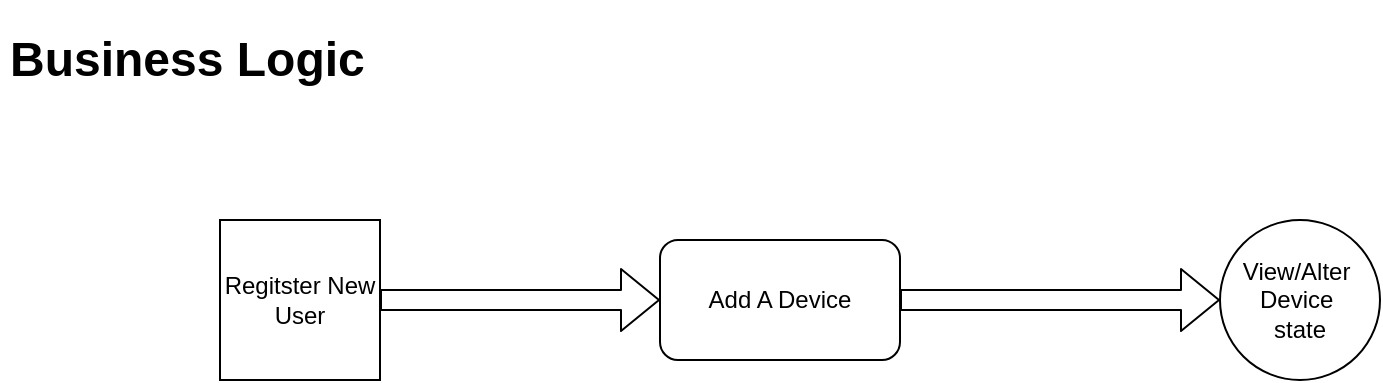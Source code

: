 <mxfile>
    <diagram id="7TB23fE43qqg69UrIZ5W" name="Page-1">
        <mxGraphModel dx="1066" dy="474" grid="1" gridSize="10" guides="1" tooltips="1" connect="1" arrows="1" fold="1" page="1" pageScale="1" pageWidth="850" pageHeight="1100" math="0" shadow="0">
            <root>
                <mxCell id="0"/>
                <mxCell id="1" parent="0"/>
                <mxCell id="2" value="&lt;h1&gt;&lt;span&gt;Business Logic&lt;/span&gt;&lt;/h1&gt;&lt;div&gt;&lt;span&gt;&lt;br&gt;&lt;/span&gt;&lt;/div&gt;" style="text;html=1;strokeColor=none;fillColor=none;spacing=5;spacingTop=-20;whiteSpace=wrap;overflow=hidden;rounded=0;" parent="1" vertex="1">
                    <mxGeometry x="10" y="10" width="190" height="70" as="geometry"/>
                </mxCell>
                <mxCell id="10" value="Regitster New User" style="whiteSpace=wrap;html=1;aspect=fixed;" parent="1" vertex="1">
                    <mxGeometry x="120" y="110" width="80" height="80" as="geometry"/>
                </mxCell>
                <mxCell id="11" value="Add A Device" style="rounded=1;whiteSpace=wrap;html=1;" parent="1" vertex="1">
                    <mxGeometry x="340" y="120" width="120" height="60" as="geometry"/>
                </mxCell>
                <mxCell id="12" value="View/Alter&amp;nbsp;&lt;br&gt;Device&amp;nbsp;&lt;br&gt;state" style="ellipse;whiteSpace=wrap;html=1;aspect=fixed;" parent="1" vertex="1">
                    <mxGeometry x="620" y="110" width="80" height="80" as="geometry"/>
                </mxCell>
                <mxCell id="14" value="" style="shape=flexArrow;endArrow=classic;html=1;entryX=0;entryY=0.5;entryDx=0;entryDy=0;" parent="1" source="10" target="11" edge="1">
                    <mxGeometry width="50" height="50" relative="1" as="geometry">
                        <mxPoint x="240" y="170" as="sourcePoint"/>
                        <mxPoint x="290" y="120" as="targetPoint"/>
                    </mxGeometry>
                </mxCell>
                <mxCell id="15" value="" style="shape=flexArrow;endArrow=classic;html=1;entryX=0;entryY=0.5;entryDx=0;entryDy=0;exitX=1;exitY=0.5;exitDx=0;exitDy=0;" parent="1" source="11" target="12" edge="1">
                    <mxGeometry width="50" height="50" relative="1" as="geometry">
                        <mxPoint x="480" y="210" as="sourcePoint"/>
                        <mxPoint x="530" y="160" as="targetPoint"/>
                    </mxGeometry>
                </mxCell>
            </root>
        </mxGraphModel>
    </diagram>
</mxfile>